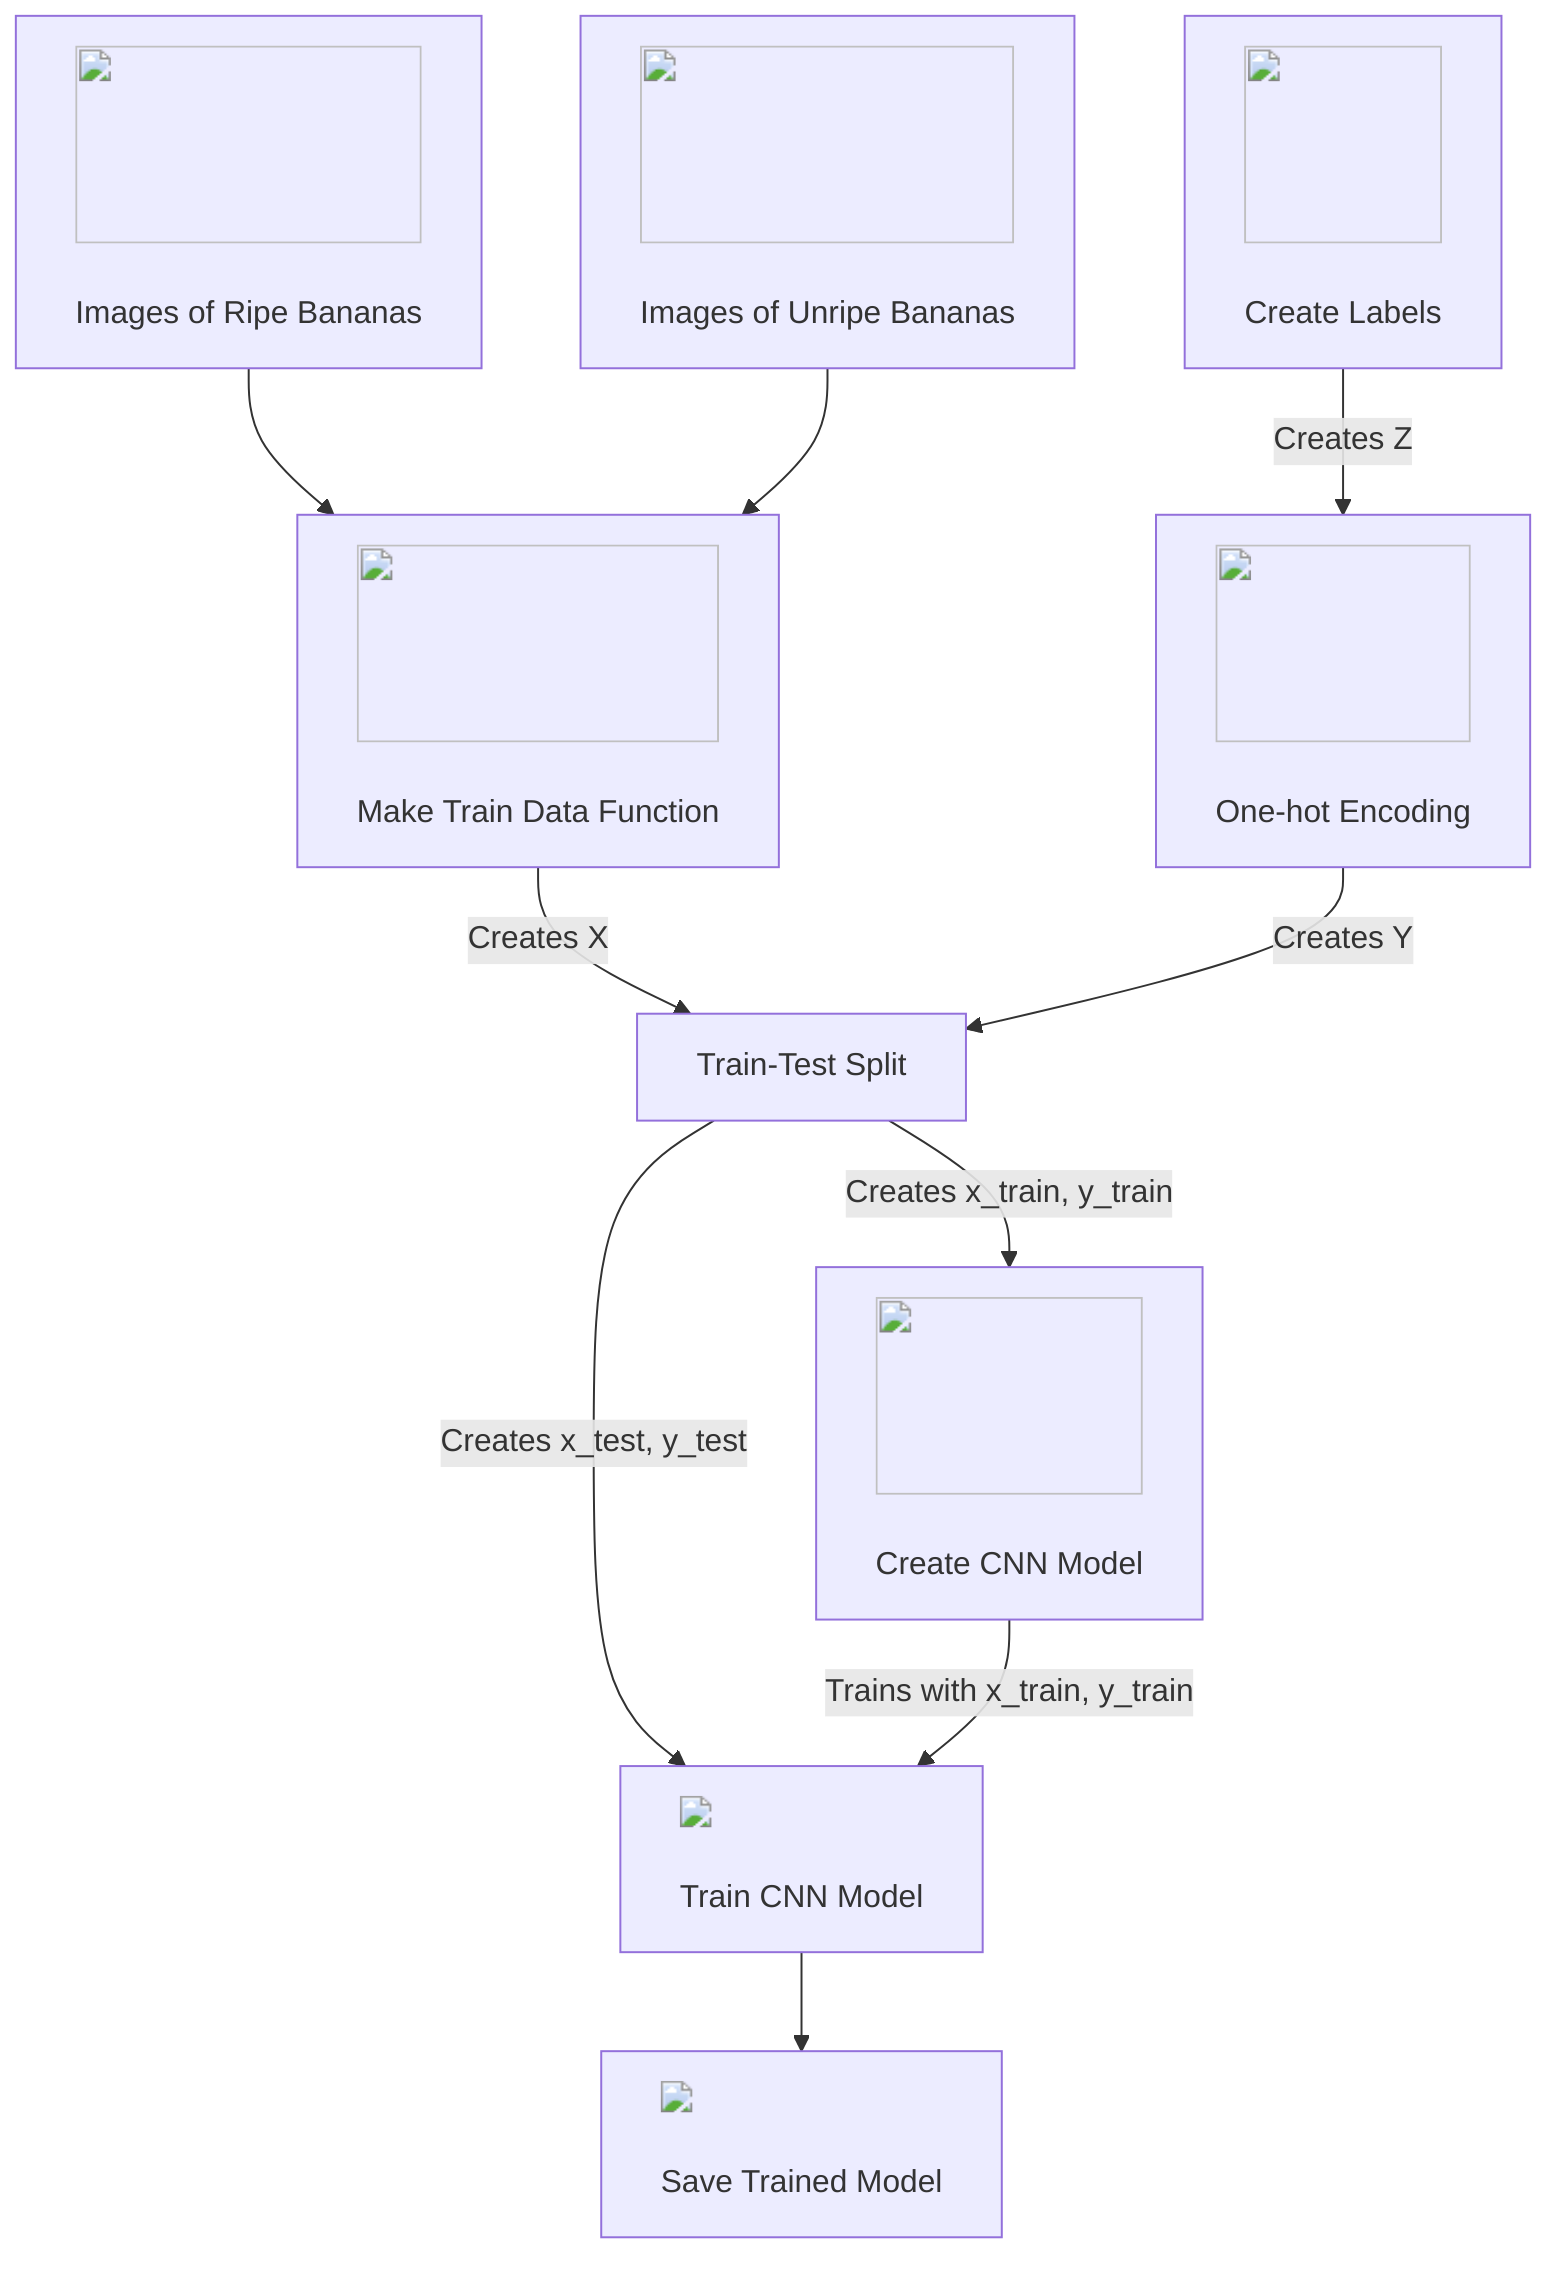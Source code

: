 flowchart TD
    %% Data Sources
    A1["<img src='icons/image.svg' width=100 height=100/> <br/> Images of Ripe Bananas"]
    A2["<img src='icons/image.svg' width=100 height=100/> <br/> Images of Unripe Bananas"]
    
    %% Data Preprocessing
    B1["<img src='icons/column_split.svg' width=100 height=100/> <br/> Make Train Data Function"]
    B2["<img src='icons/column_split.svg' width=100 height=100/> <br/> Create Labels"]
    B3["<img src='icons/column_split.svg' width=100 height=100/> <br/> One-hot Encoding"]
    
    %% Train-Test Split
    C1["Train-Test Split"]
    
    %% Model Development
    D1["<img src='icons/brain.svg' width=100 height=100/> <br/> Create CNN Model"]
    D2["<img src='dummy_plots/scatter_plot_template.svg'/> <br/> Train CNN Model"]
    
    %% Model Output
    E1["<img src='dummy_plots/barplot_template.svg'/> <br/> Save Trained Model"]

    %% Data Flow and Dependencies
    A1 --> B1
    A2 --> B1
    B1 -->|Creates X| C1
    B2 -->|Creates Z| B3
    B3 -->|Creates Y| C1
    C1 -->|Creates x_train, y_train| D1
    C1 -->|Creates x_test, y_test| D2
    D1 -->|Trains with x_train, y_train| D2
    D2 --> E1